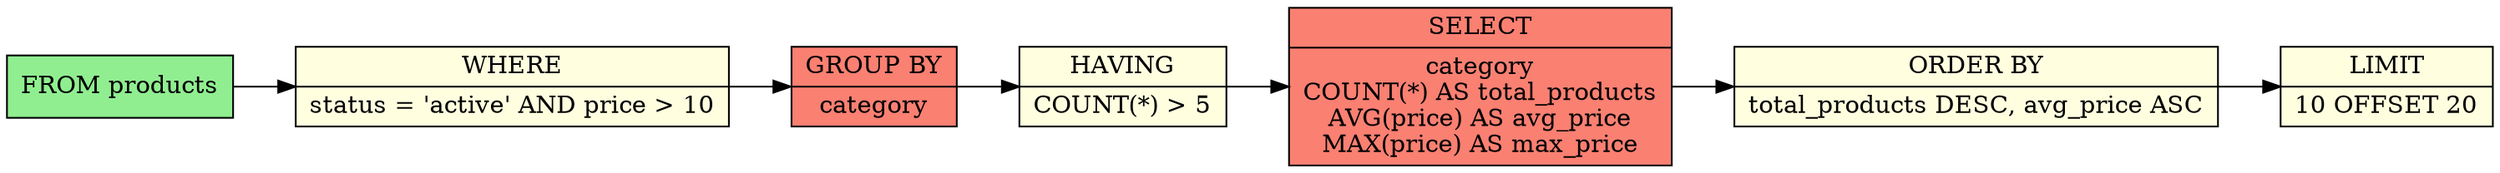digraph schema_flow {
  rankdir=LR;
  node [shape=record];

  // Source tables
  node_0 [label="FROM products", style=filled, fillcolor=lightgreen];

  // Operations
  node_1 [label="WHERE|status = 'active' AND price \> 10", style=filled, fillcolor=lightyellow];
  node_2 [label="GROUP BY|category", style=filled, fillcolor=salmon];
  node_3 [label="HAVING|COUNT(*) \> 5", style=filled, fillcolor=lightyellow];
  node_4 [label="SELECT|category\nCOUNT(*) AS total_products\nAVG(price) AS avg_price\nMAX(price) AS max_price", style=filled, fillcolor=salmon];
  node_5 [label="ORDER BY|total_products DESC, avg_price ASC", style=filled, fillcolor=lightyellow];
  node_6 [label="LIMIT|10 OFFSET 20", style=filled, fillcolor=lightyellow];

  // Data flow edges

  // JOIN operations with table info
  node_0 -> node_1;
  node_1 -> node_2;
  node_2 -> node_3;
  node_3 -> node_4;
  node_4 -> node_5;
  node_5 -> node_6;
}